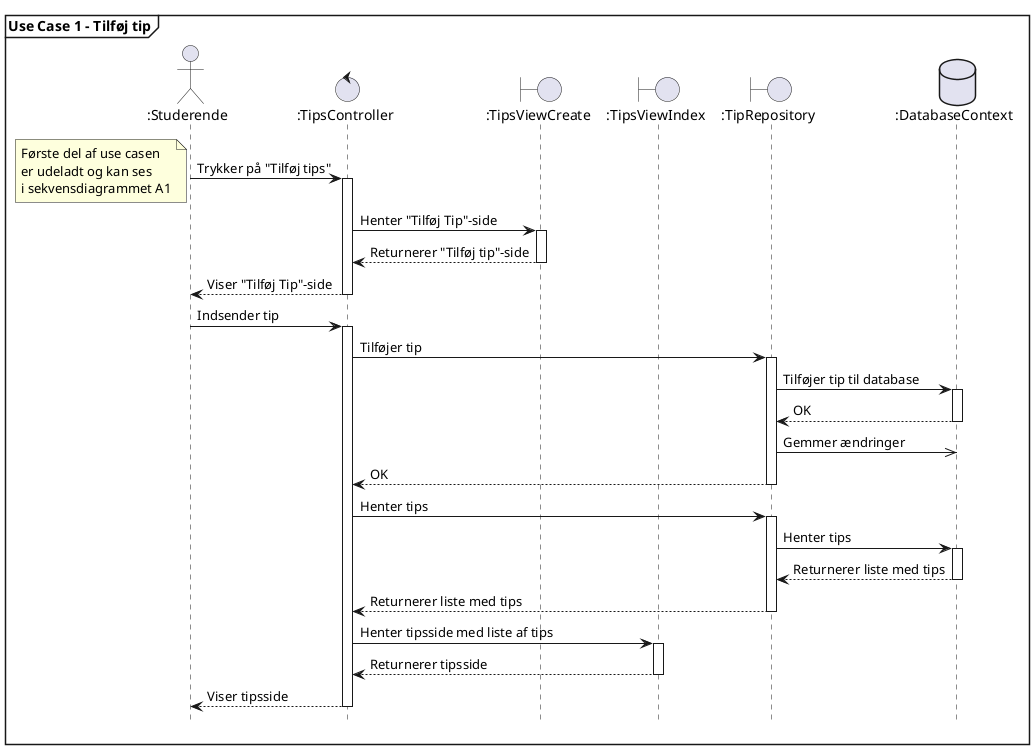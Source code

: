 @startuml

mainframe **Use Case 1 - Tilføj tip**

actor       ":Studerende"       as stud
control       ":TipsController"       as tipscont
boundary       ":TipsViewCreate"       as tipscreate
boundary       ":TipsViewIndex"       as tipsindex
boundary       ":TipRepository"       as tipsrepo
database       ":DatabaseContext"       as db


stud -> tipscont: Trykker på "Tilføj tips"

note left
Første del af use casen
er udeladt og kan ses
i sekvensdiagrammet A1
end note


Activate tipscont
tipscont -> tipscreate: Henter "Tilføj Tip"-side

Activate tipscreate
tipscreate --> tipscont: Returnerer "Tilføj tip"-side
Deactivate tipscreate

tipscont --> stud: Viser "Tilføj Tip"-side

Deactivate tipscont

stud -> tipscont: Indsender tip

Activate tipscont
tipscont -> tipsrepo: Tilføjer tip

Activate tipsrepo
tipsrepo -> db: Tilføjer tip til database

Activate db
db --> tipsrepo: OK
Deactivate db

tipsrepo ->> db: Gemmer ændringer

tipsrepo --> tipscont: OK
Deactivate tipsrepo

tipscont -> tipsrepo: Henter tips

Activate tipsrepo
tipsrepo -> db: Henter tips

Activate db
db --> tipsrepo: Returnerer liste med tips
Deactivate db

tipsrepo --> tipscont: Returnerer liste med tips

Deactivate tipsrepo

tipscont -> tipsindex: Henter tipsside med liste af tips
Activate tipsindex
tipsindex --> tipscont: Returnerer tipsside
Deactivate tipsindex

tipscont --> stud: Viser tipsside
Deactivate tipscont


hide footbox

@enduml
